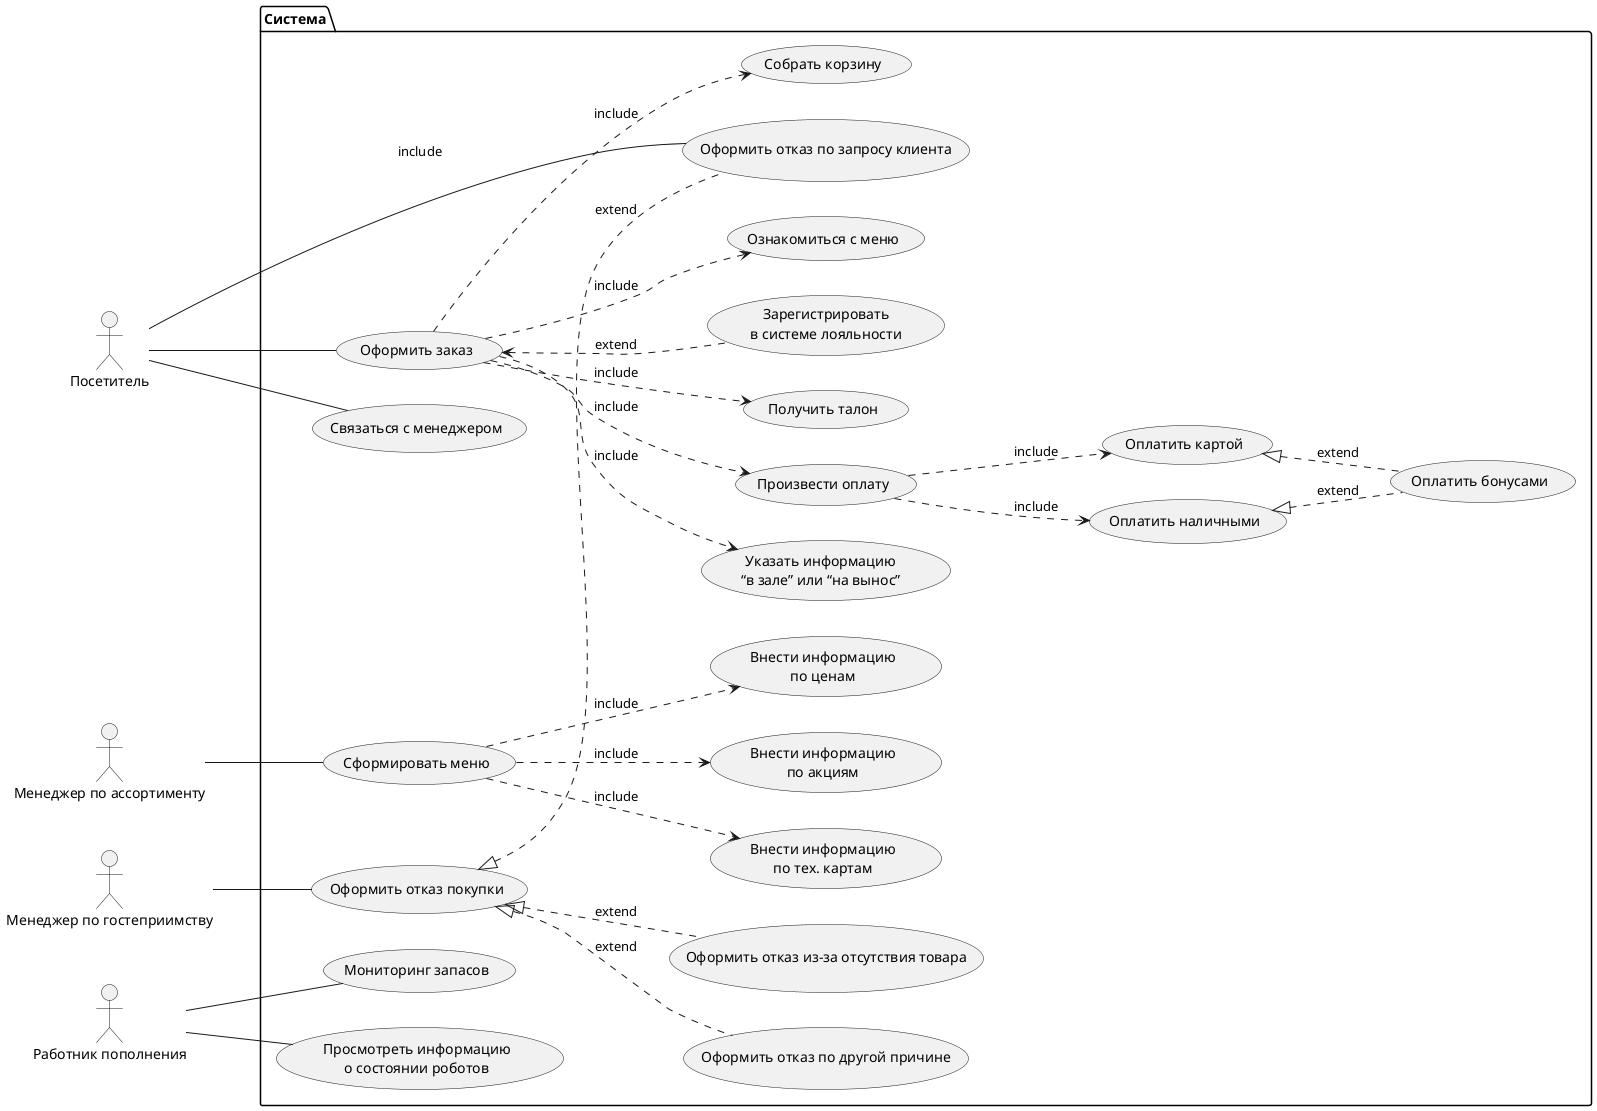 @startuml
left to right direction
skinparam DefaultTextAlignment center
actor "Посетитель" as client
actor "Менеджер по ассортименту" as mvariety
actor "Менеджер по гостеприимству" as mguest
actor "Работник пополнения" as mbuy

package Система {

    usecase "Оформить заказ" as offer
    usecase "Ознакомиться с меню" as menu
    usecase "Собрать корзину" as basket
    usecase "Указать информацию\n“в зале” или “на вынос”" as place
    usecase "Произвести оплату" as pay
    usecase "Оплатить бонусами" as pay_bonus
    usecase "Оплатить наличными" as pay_cash
    usecase "Оплатить картой" as pay_card
    usecase "Получить талон" as ticket
    usecase "Зарегистрировать\nв системе лояльности" as loyal
    usecase "Оформить отказ покупки" as canc
    usecase "Оформить отказ по запросу клиента" as canc_client
    usecase "Оформить отказ из-за отсутствия товара" as canc_no_stock
    usecase "Оформить отказ по другой причине" as canc_other
    usecase "Сформировать меню" as addmenu
    usecase "Внести информацию\nпо акциям" as acs
    usecase "Внести информацию\nпо ценам" as cena
    usecase "Внести информацию\nпо тех. картам" as poc
    usecase "Просмотреть информацию\nо состоянии роботов" as robot
    usecase "Мониторинг запасов" as stock_check
    usecase "Связаться с менеджером" as contact_manager

}

client -- offer
client -- canc_client : include
client -- contact_manager

offer ..> menu : include
offer ..> basket : include
offer ..> pay : include
offer ..> place : include
offer ..> ticket : include
offer <.. loyal : extend

pay ..> pay_cash : include
pay ..> pay_card : include

pay_cash <|.. pay_bonus : extend
pay_card <|.. pay_bonus : extend

mvariety -- addmenu

mguest -- canc
canc <|.. canc_client : extend
canc <|.. canc_no_stock : extend
canc <|.. canc_other : extend

addmenu ..> acs : include
addmenu ..> cena : include
addmenu ..> poc : include

mbuy -- robot
mbuy -- stock_check

@enduml
